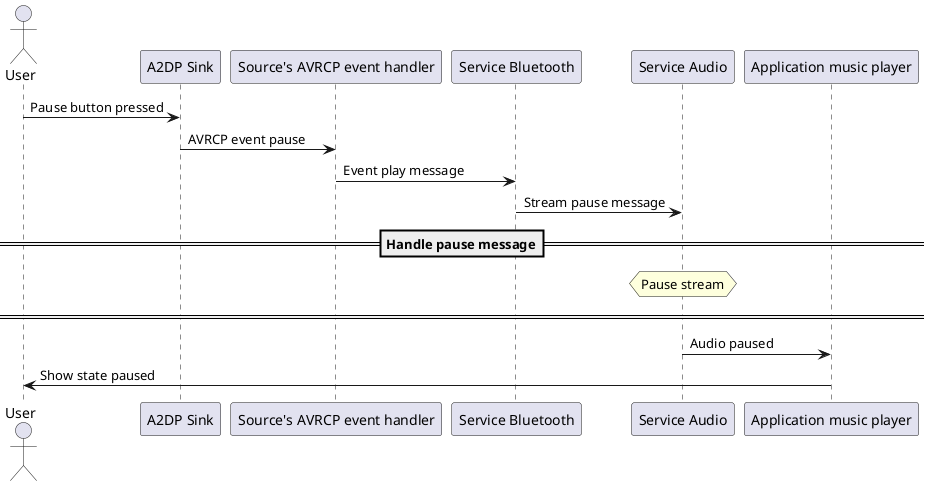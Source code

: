 @startuml

actor User
participant "A2DP Sink" as sink
participant "Source's AVRCP event handler" as source
participant "Service Bluetooth" as bt
participant "Service Audio" as audio
participant "Application music player" as app 


User -> sink : Pause button pressed
sink -> source : AVRCP event pause 
source -> bt : Event play message
bt -> audio : Stream pause message
==Handle pause message==
hnote over audio
    Pause stream
endhnote
== ==
audio -> app : Audio paused
app -> User : Show state paused

@enduml
